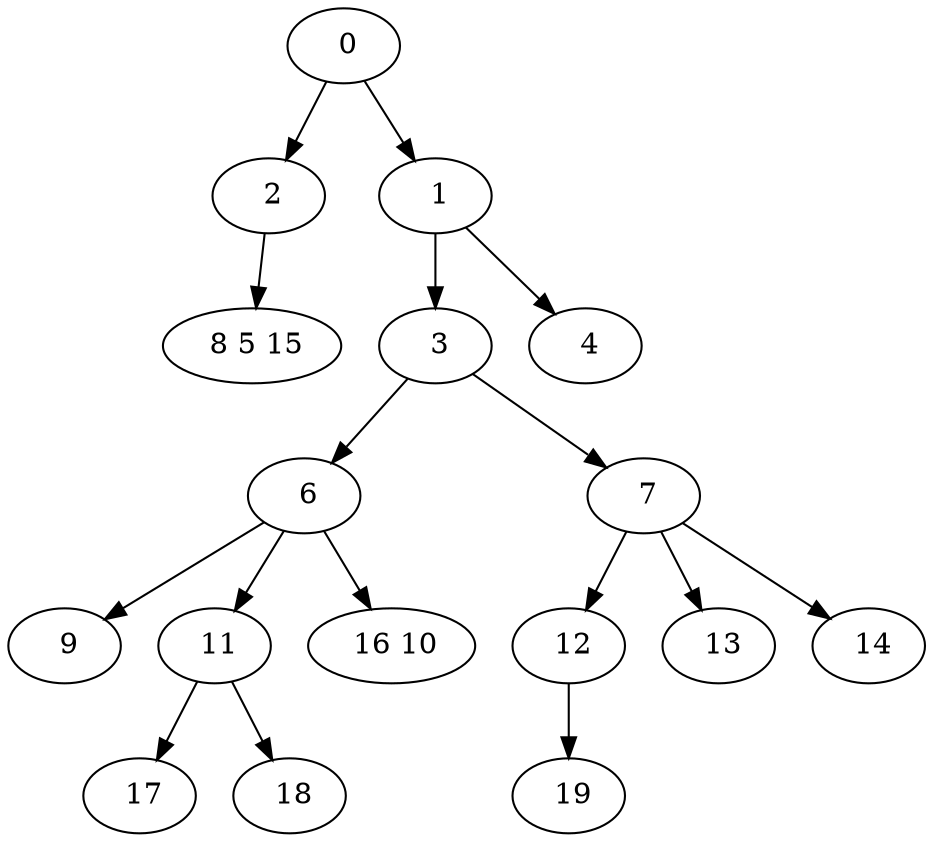 digraph mytree {
" 0" -> " 2";
" 0" -> " 1";
" 8 5 15";
" 2" -> " 8 5 15";
" 1" -> " 3";
" 1" -> " 4";
" 3" -> " 6";
" 3" -> " 7";
" 4";
" 6" -> " 9";
" 6" -> " 11";
" 6" -> " 16 10";
" 7" -> " 12";
" 7" -> " 13";
" 7" -> " 14";
" 9";
" 11" -> " 17";
" 11" -> " 18";
" 16 10";
" 12" -> " 19";
" 13";
" 14";
" 17";
" 18";
" 19";
}
